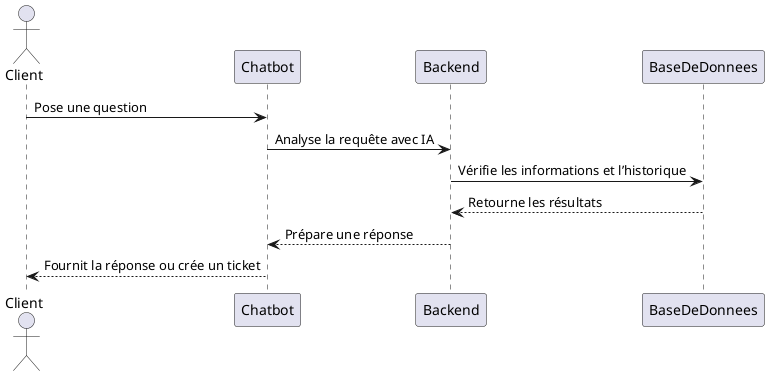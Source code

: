 @startuml
actor Client
participant Chatbot
participant Backend
participant BaseDeDonnees

Client -> Chatbot : Pose une question
Chatbot -> Backend : Analyse la requête avec IA
Backend -> BaseDeDonnees : Vérifie les informations et l’historique
BaseDeDonnees --> Backend : Retourne les résultats
Backend --> Chatbot : Prépare une réponse
Chatbot --> Client : Fournit la réponse ou crée un ticket
@enduml